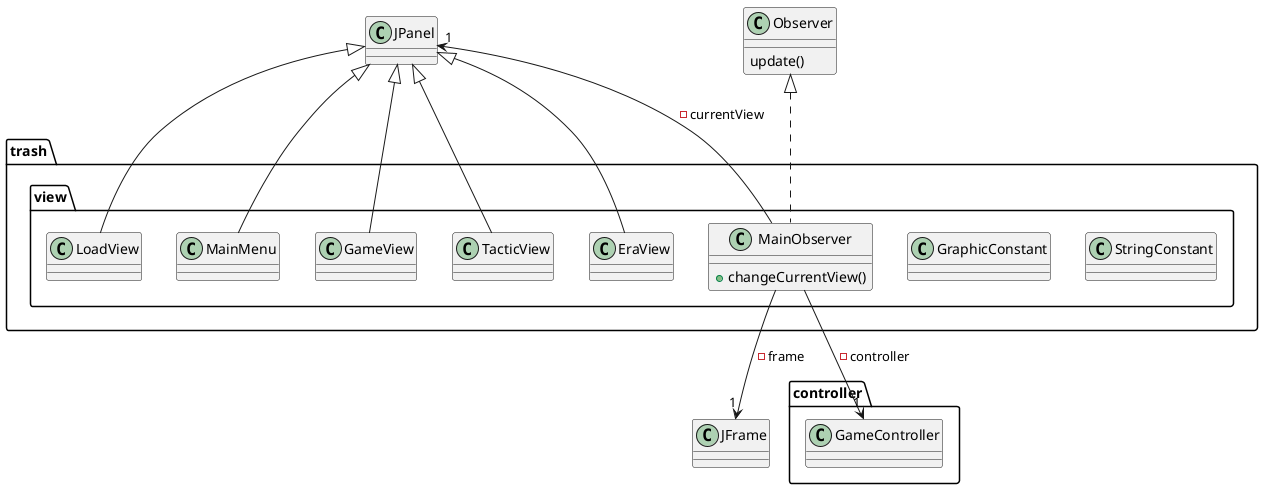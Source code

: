 @startuml

package controller{
    class GameController{

    }
}

package trash.view{

    class StringConstant{

    }

    class GraphicConstant{

    }

    class MainObserver{
        + changeCurrentView()
    }


    class LoadView{

    }

    class MainMenu{

    }

    class GameView{

    }

    class TacticView{

    }

    class EraView{

    }

}

class JFrame{

}

class Observer{
    update()
}

class JPanel{

}

MainObserver --> "1" GameController: - controller

MainObserver .up.|> Observer
MainObserver --> "1" JPanel: - currentView
MainObserver --> "1" JFrame: - frame

MainMenu -up-|> JPanel
LoadView -up-|> JPanel
GameView -up-|> JPanel
TacticView -up-|> JPanel
EraView -up-|> JPanel

@enduml